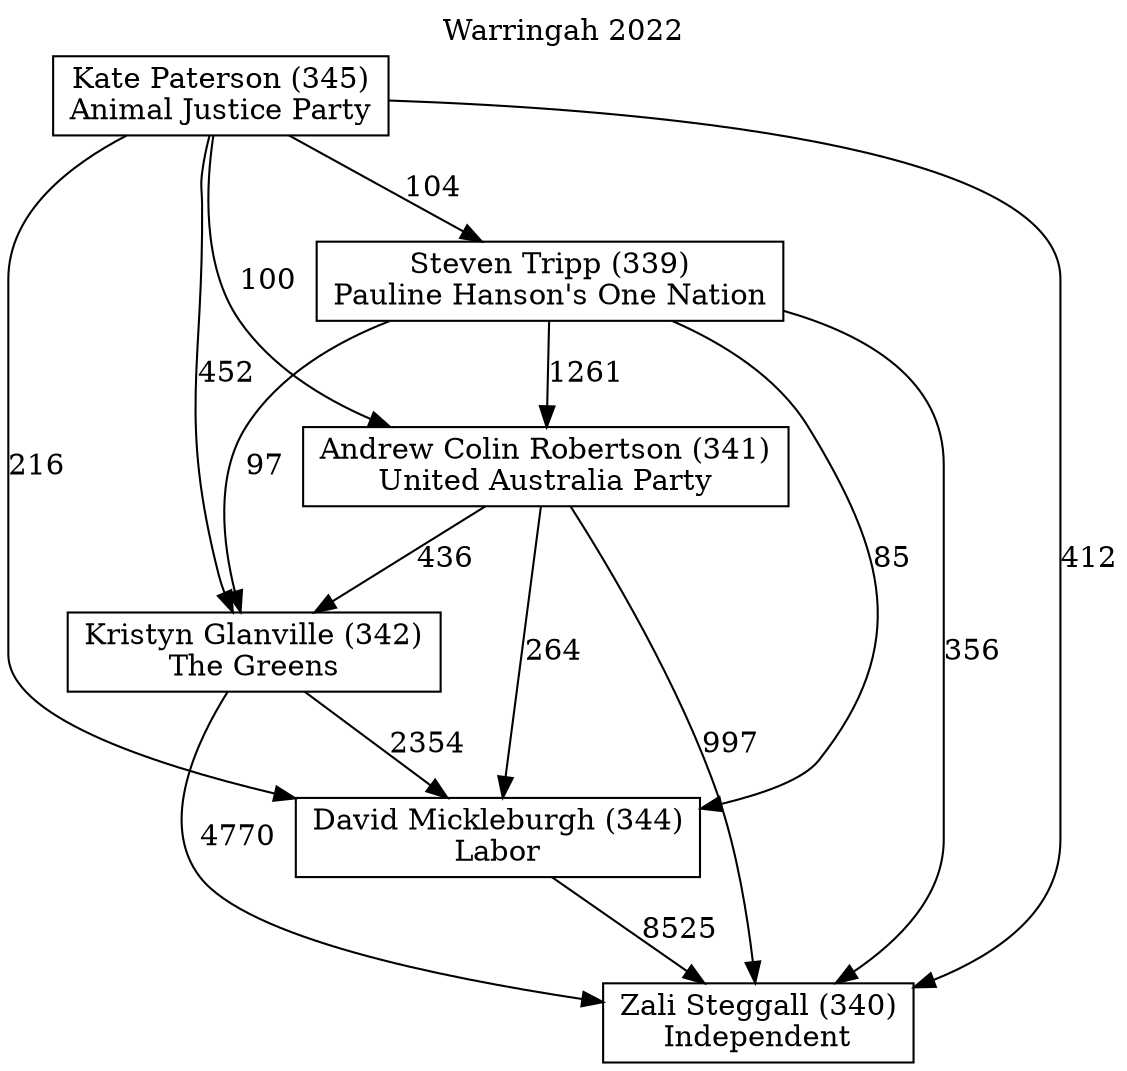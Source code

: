 // House preference flow
digraph "Zali Steggall (340)_Warringah_2022" {
	graph [label="Warringah 2022" labelloc=t mclimit=10]
	node [shape=box]
	"David Mickleburgh (344)" [label="David Mickleburgh (344)
Labor"]
	"Steven Tripp (339)" [label="Steven Tripp (339)
Pauline Hanson's One Nation"]
	"Kristyn Glanville (342)" [label="Kristyn Glanville (342)
The Greens"]
	"Zali Steggall (340)" [label="Zali Steggall (340)
Independent"]
	"Kate Paterson (345)" [label="Kate Paterson (345)
Animal Justice Party"]
	"Andrew Colin Robertson (341)" [label="Andrew Colin Robertson (341)
United Australia Party"]
	"Steven Tripp (339)" -> "David Mickleburgh (344)" [label=85]
	"Kate Paterson (345)" -> "Steven Tripp (339)" [label=104]
	"Kate Paterson (345)" -> "Zali Steggall (340)" [label=412]
	"Kate Paterson (345)" -> "David Mickleburgh (344)" [label=216]
	"Kate Paterson (345)" -> "Kristyn Glanville (342)" [label=452]
	"Andrew Colin Robertson (341)" -> "Zali Steggall (340)" [label=997]
	"Andrew Colin Robertson (341)" -> "David Mickleburgh (344)" [label=264]
	"David Mickleburgh (344)" -> "Zali Steggall (340)" [label=8525]
	"Steven Tripp (339)" -> "Andrew Colin Robertson (341)" [label=1261]
	"Steven Tripp (339)" -> "Kristyn Glanville (342)" [label=97]
	"Kate Paterson (345)" -> "Andrew Colin Robertson (341)" [label=100]
	"Kristyn Glanville (342)" -> "Zali Steggall (340)" [label=4770]
	"Kristyn Glanville (342)" -> "David Mickleburgh (344)" [label=2354]
	"Andrew Colin Robertson (341)" -> "Kristyn Glanville (342)" [label=436]
	"Steven Tripp (339)" -> "Zali Steggall (340)" [label=356]
}
